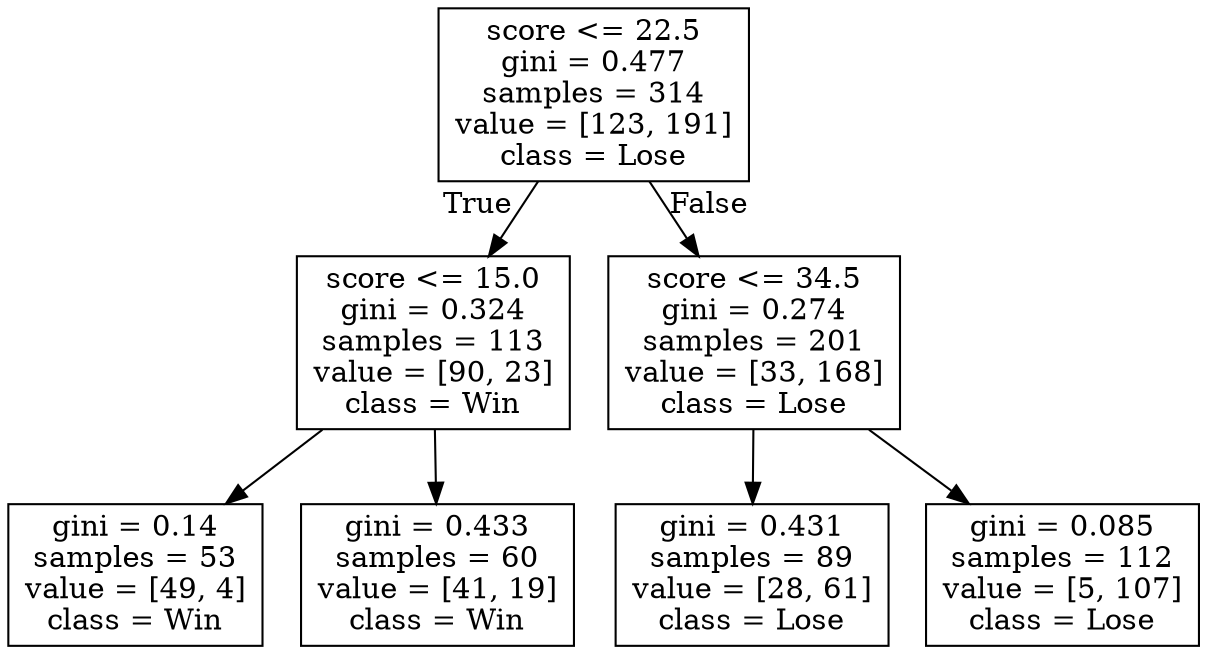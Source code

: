 digraph Tree {
node [shape=box] ;
0 [label="score <= 22.5\ngini = 0.477\nsamples = 314\nvalue = [123, 191]\nclass = Lose"] ;
1 [label="score <= 15.0\ngini = 0.324\nsamples = 113\nvalue = [90, 23]\nclass = Win"] ;
0 -> 1 [labeldistance=2.5, labelangle=45, headlabel="True"] ;
2 [label="gini = 0.14\nsamples = 53\nvalue = [49, 4]\nclass = Win"] ;
1 -> 2 ;
3 [label="gini = 0.433\nsamples = 60\nvalue = [41, 19]\nclass = Win"] ;
1 -> 3 ;
4 [label="score <= 34.5\ngini = 0.274\nsamples = 201\nvalue = [33, 168]\nclass = Lose"] ;
0 -> 4 [labeldistance=2.5, labelangle=-45, headlabel="False"] ;
5 [label="gini = 0.431\nsamples = 89\nvalue = [28, 61]\nclass = Lose"] ;
4 -> 5 ;
6 [label="gini = 0.085\nsamples = 112\nvalue = [5, 107]\nclass = Lose"] ;
4 -> 6 ;
}